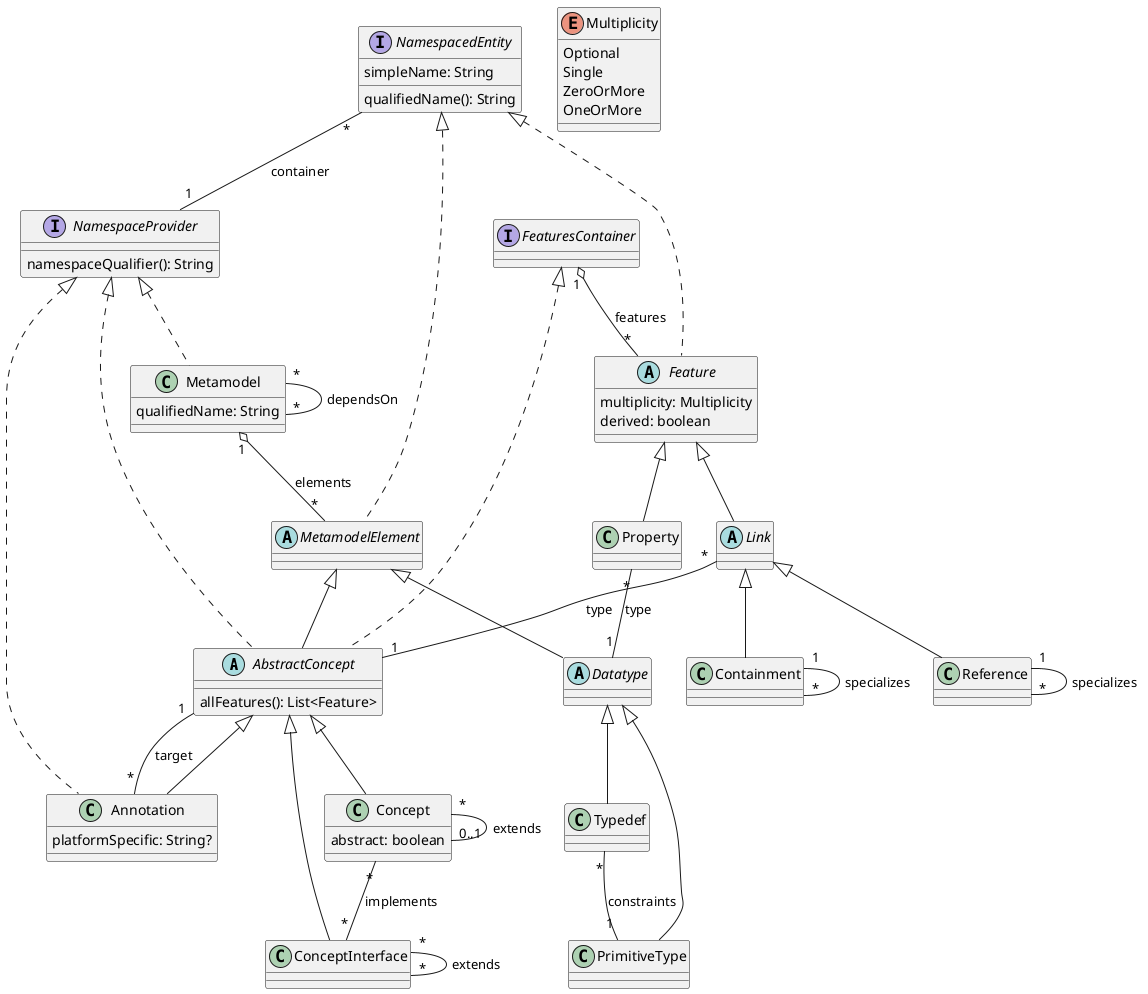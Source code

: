 @startuml

' qualified name: "lioncore"


abstract class AbstractConcept extends MetamodelElement implements FeaturesContainer, NamespaceProvider {
  allFeatures(): List<Feature>
}

class Annotation extends AbstractConcept implements NamespaceProvider {
  platformSpecific: String?
}

class Concept extends AbstractConcept {
  abstract: boolean
}

class ConceptInterface extends AbstractConcept

class Containment extends Link

abstract class Datatype extends MetamodelElement

abstract class Feature implements NamespacedEntity {
  multiplicity: Multiplicity
  derived: boolean
}

interface FeaturesContainer

abstract class Link extends Feature

class Metamodel implements NamespaceProvider {
  qualifiedName: String
}

abstract class MetamodelElement implements NamespacedEntity

enum Multiplicity {
  Optional
  Single
  ZeroOrMore
  OneOrMore
}

interface NamespaceProvider {
   namespaceQualifier(): String
}

interface NamespacedEntity {
  simpleName: String
  qualifiedName(): String
}

class PrimitiveType extends Datatype

class Property extends Feature

class Reference extends Link

class Typedef extends Datatype


' relations:

NamespacedEntity "*" -- "1" NamespaceProvider: container

Metamodel "1" o-- "*" MetamodelElement: elements
Metamodel "*" -- "*" Metamodel: dependsOn


Concept "*" -- "0..1" Concept: extends
Concept "*" -- "*" ConceptInterface: implements
ConceptInterface "*" -- "*" ConceptInterface: extends
Annotation "*" -- "1" AbstractConcept: target
FeaturesContainer "1" o-- "*" Feature: features

Link "*" -- "1" AbstractConcept: type
Reference "1" -- "*" Reference: specializes
Property "*" -- "1" Datatype: type

Containment "1" -- "*" Containment: specializes

Typedef "*" -- "1" PrimitiveType: constraints

@enduml
